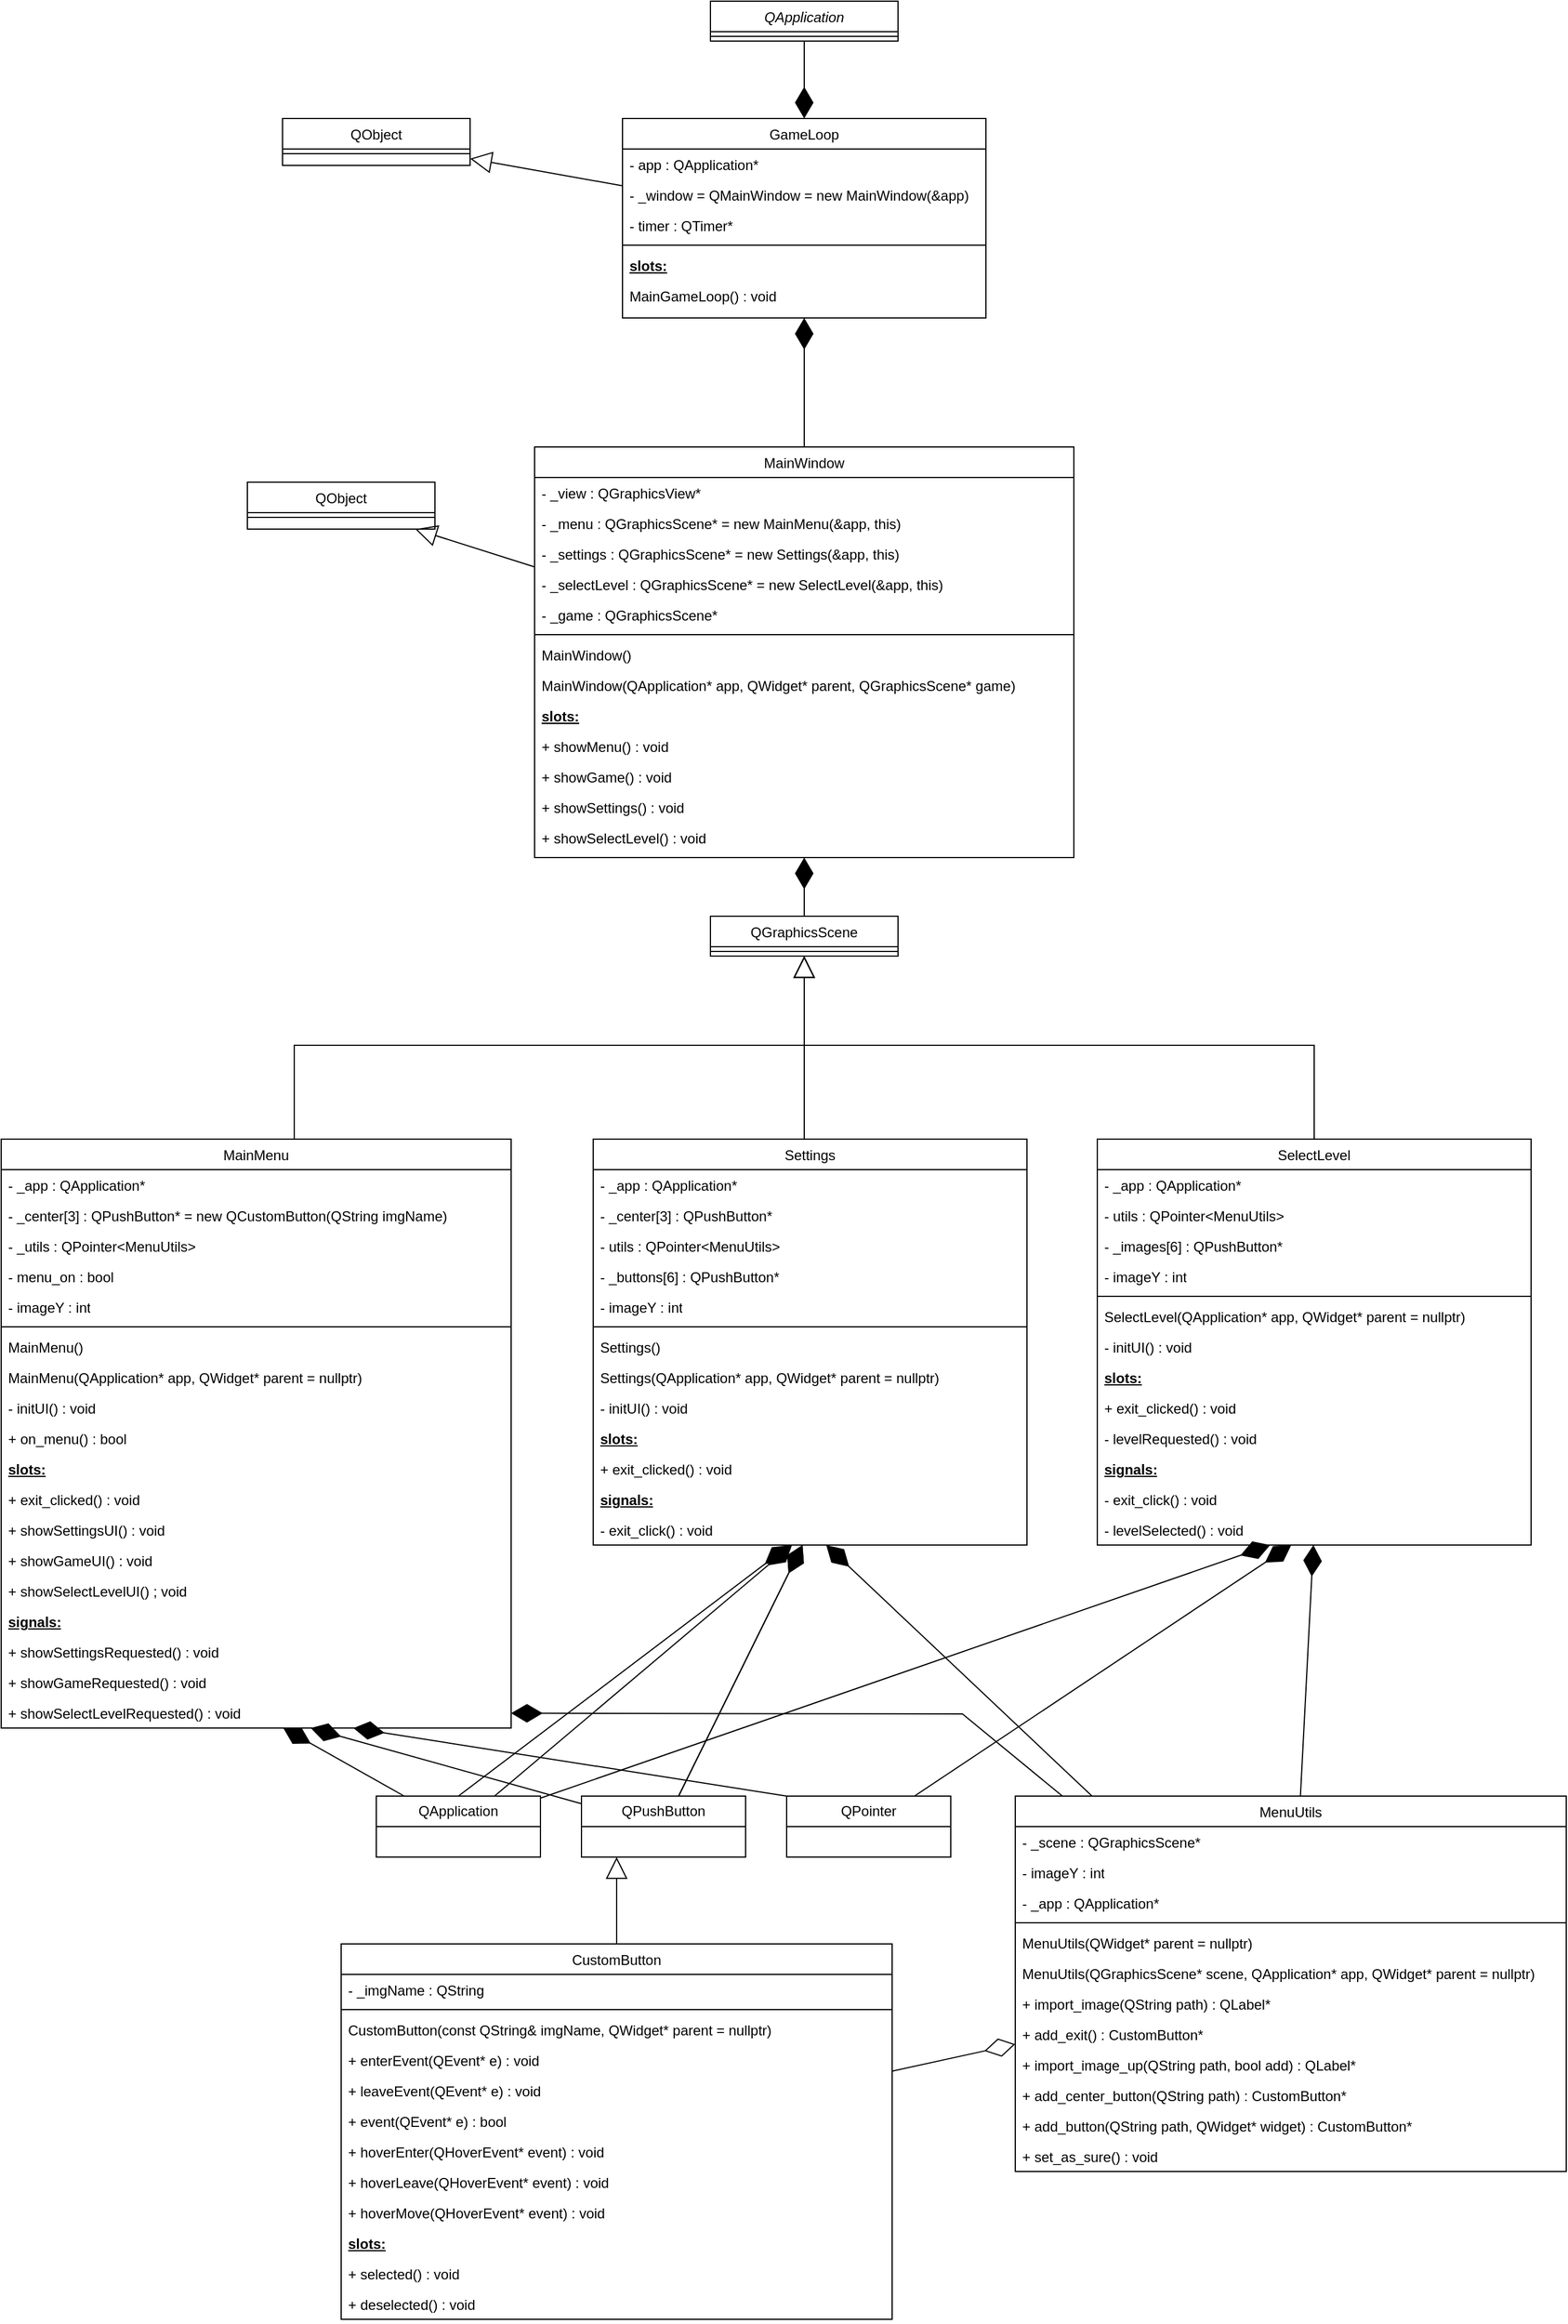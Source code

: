 <mxfile version="21.1.7" type="device">
  <diagram id="C5RBs43oDa-KdzZeNtuy" name="Page-1">
    <mxGraphModel dx="3452" dy="1308" grid="1" gridSize="10" guides="1" tooltips="1" connect="1" arrows="1" fold="1" page="1" pageScale="1" pageWidth="827" pageHeight="1169" math="0" shadow="0">
      <root>
        <mxCell id="WIyWlLk6GJQsqaUBKTNV-0" />
        <mxCell id="WIyWlLk6GJQsqaUBKTNV-1" parent="WIyWlLk6GJQsqaUBKTNV-0" />
        <mxCell id="zkfFHV4jXpPFQw0GAbJ--0" value="QApplication" style="swimlane;fontStyle=2;align=center;verticalAlign=top;childLayout=stackLayout;horizontal=1;startSize=26;horizontalStack=0;resizeParent=1;resizeLast=0;collapsible=1;marginBottom=0;rounded=0;shadow=0;strokeWidth=1;" parent="WIyWlLk6GJQsqaUBKTNV-1" vertex="1">
          <mxGeometry x="405" y="40" width="160" height="34" as="geometry">
            <mxRectangle x="230" y="140" width="160" height="26" as="alternateBounds" />
          </mxGeometry>
        </mxCell>
        <mxCell id="zkfFHV4jXpPFQw0GAbJ--4" value="" style="line;html=1;strokeWidth=1;align=left;verticalAlign=middle;spacingTop=-1;spacingLeft=3;spacingRight=3;rotatable=0;labelPosition=right;points=[];portConstraint=eastwest;" parent="zkfFHV4jXpPFQw0GAbJ--0" vertex="1">
          <mxGeometry y="26" width="160" height="8" as="geometry" />
        </mxCell>
        <mxCell id="zkfFHV4jXpPFQw0GAbJ--6" value="MainWindow" style="swimlane;fontStyle=0;align=center;verticalAlign=top;childLayout=stackLayout;horizontal=1;startSize=26;horizontalStack=0;resizeParent=1;resizeLast=0;collapsible=1;marginBottom=0;rounded=0;shadow=0;strokeWidth=1;" parent="WIyWlLk6GJQsqaUBKTNV-1" vertex="1">
          <mxGeometry x="255" y="420" width="460" height="350" as="geometry">
            <mxRectangle x="130" y="380" width="160" height="26" as="alternateBounds" />
          </mxGeometry>
        </mxCell>
        <mxCell id="zkfFHV4jXpPFQw0GAbJ--7" value="- _view : QGraphicsView*" style="text;align=left;verticalAlign=top;spacingLeft=4;spacingRight=4;overflow=hidden;rotatable=0;points=[[0,0.5],[1,0.5]];portConstraint=eastwest;" parent="zkfFHV4jXpPFQw0GAbJ--6" vertex="1">
          <mxGeometry y="26" width="460" height="26" as="geometry" />
        </mxCell>
        <mxCell id="zkfFHV4jXpPFQw0GAbJ--8" value="- _menu : QGraphicsScene* = new MainMenu(&amp;app, this)" style="text;align=left;verticalAlign=top;spacingLeft=4;spacingRight=4;overflow=hidden;rotatable=0;points=[[0,0.5],[1,0.5]];portConstraint=eastwest;rounded=0;shadow=0;html=0;" parent="zkfFHV4jXpPFQw0GAbJ--6" vertex="1">
          <mxGeometry y="52" width="460" height="26" as="geometry" />
        </mxCell>
        <mxCell id="Jlm5J0GIkbgBk4xAE6gq-16" value="- _settings : QGraphicsScene* = new Settings(&amp;app, this)" style="text;align=left;verticalAlign=top;spacingLeft=4;spacingRight=4;overflow=hidden;rotatable=0;points=[[0,0.5],[1,0.5]];portConstraint=eastwest;rounded=0;shadow=0;html=0;" vertex="1" parent="zkfFHV4jXpPFQw0GAbJ--6">
          <mxGeometry y="78" width="460" height="26" as="geometry" />
        </mxCell>
        <mxCell id="Jlm5J0GIkbgBk4xAE6gq-18" value="- _selectLevel : QGraphicsScene* = new SelectLevel(&amp;app, this)" style="text;align=left;verticalAlign=top;spacingLeft=4;spacingRight=4;overflow=hidden;rotatable=0;points=[[0,0.5],[1,0.5]];portConstraint=eastwest;rounded=0;shadow=0;html=0;" vertex="1" parent="zkfFHV4jXpPFQw0GAbJ--6">
          <mxGeometry y="104" width="460" height="26" as="geometry" />
        </mxCell>
        <mxCell id="Jlm5J0GIkbgBk4xAE6gq-19" value="- _game : QGraphicsScene*" style="text;align=left;verticalAlign=top;spacingLeft=4;spacingRight=4;overflow=hidden;rotatable=0;points=[[0,0.5],[1,0.5]];portConstraint=eastwest;rounded=0;shadow=0;html=0;" vertex="1" parent="zkfFHV4jXpPFQw0GAbJ--6">
          <mxGeometry y="130" width="460" height="26" as="geometry" />
        </mxCell>
        <mxCell id="zkfFHV4jXpPFQw0GAbJ--9" value="" style="line;html=1;strokeWidth=1;align=left;verticalAlign=middle;spacingTop=-1;spacingLeft=3;spacingRight=3;rotatable=0;labelPosition=right;points=[];portConstraint=eastwest;" parent="zkfFHV4jXpPFQw0GAbJ--6" vertex="1">
          <mxGeometry y="156" width="460" height="8" as="geometry" />
        </mxCell>
        <mxCell id="zkfFHV4jXpPFQw0GAbJ--11" value="	MainWindow()" style="text;align=left;verticalAlign=top;spacingLeft=4;spacingRight=4;overflow=hidden;rotatable=0;points=[[0,0.5],[1,0.5]];portConstraint=eastwest;" parent="zkfFHV4jXpPFQw0GAbJ--6" vertex="1">
          <mxGeometry y="164" width="460" height="26" as="geometry" />
        </mxCell>
        <mxCell id="zkfFHV4jXpPFQw0GAbJ--10" value="MainWindow(QApplication* app, QWidget* parent, QGraphicsScene* game)" style="text;align=left;verticalAlign=top;spacingLeft=4;spacingRight=4;overflow=hidden;rotatable=0;points=[[0,0.5],[1,0.5]];portConstraint=eastwest;fontStyle=0" parent="zkfFHV4jXpPFQw0GAbJ--6" vertex="1">
          <mxGeometry y="190" width="460" height="26" as="geometry" />
        </mxCell>
        <mxCell id="Jlm5J0GIkbgBk4xAE6gq-21" value="slots:" style="text;align=left;verticalAlign=top;spacingLeft=4;spacingRight=4;overflow=hidden;rotatable=0;points=[[0,0.5],[1,0.5]];portConstraint=eastwest;fontStyle=5" vertex="1" parent="zkfFHV4jXpPFQw0GAbJ--6">
          <mxGeometry y="216" width="460" height="26" as="geometry" />
        </mxCell>
        <mxCell id="Jlm5J0GIkbgBk4xAE6gq-20" value="+ showMenu() : void" style="text;align=left;verticalAlign=top;spacingLeft=4;spacingRight=4;overflow=hidden;rotatable=0;points=[[0,0.5],[1,0.5]];portConstraint=eastwest;fontStyle=0" vertex="1" parent="zkfFHV4jXpPFQw0GAbJ--6">
          <mxGeometry y="242" width="460" height="26" as="geometry" />
        </mxCell>
        <mxCell id="Jlm5J0GIkbgBk4xAE6gq-24" value="+ showGame() : void" style="text;align=left;verticalAlign=top;spacingLeft=4;spacingRight=4;overflow=hidden;rotatable=0;points=[[0,0.5],[1,0.5]];portConstraint=eastwest;fontStyle=0" vertex="1" parent="zkfFHV4jXpPFQw0GAbJ--6">
          <mxGeometry y="268" width="460" height="26" as="geometry" />
        </mxCell>
        <mxCell id="Jlm5J0GIkbgBk4xAE6gq-23" value="+ showSettings() : void" style="text;align=left;verticalAlign=top;spacingLeft=4;spacingRight=4;overflow=hidden;rotatable=0;points=[[0,0.5],[1,0.5]];portConstraint=eastwest;fontStyle=0" vertex="1" parent="zkfFHV4jXpPFQw0GAbJ--6">
          <mxGeometry y="294" width="460" height="26" as="geometry" />
        </mxCell>
        <mxCell id="Jlm5J0GIkbgBk4xAE6gq-22" value="+ showSelectLevel() : void" style="text;align=left;verticalAlign=top;spacingLeft=4;spacingRight=4;overflow=hidden;rotatable=0;points=[[0,0.5],[1,0.5]];portConstraint=eastwest;fontStyle=0" vertex="1" parent="zkfFHV4jXpPFQw0GAbJ--6">
          <mxGeometry y="320" width="460" height="30" as="geometry" />
        </mxCell>
        <mxCell id="zkfFHV4jXpPFQw0GAbJ--13" value="QObject" style="swimlane;fontStyle=0;align=center;verticalAlign=top;childLayout=stackLayout;horizontal=1;startSize=26;horizontalStack=0;resizeParent=1;resizeLast=0;collapsible=1;marginBottom=0;rounded=0;shadow=0;strokeWidth=1;" parent="WIyWlLk6GJQsqaUBKTNV-1" vertex="1">
          <mxGeometry x="40" y="140" width="160" height="40" as="geometry">
            <mxRectangle x="340" y="380" width="170" height="26" as="alternateBounds" />
          </mxGeometry>
        </mxCell>
        <mxCell id="zkfFHV4jXpPFQw0GAbJ--15" value="" style="line;html=1;strokeWidth=1;align=left;verticalAlign=middle;spacingTop=-1;spacingLeft=3;spacingRight=3;rotatable=0;labelPosition=right;points=[];portConstraint=eastwest;" parent="zkfFHV4jXpPFQw0GAbJ--13" vertex="1">
          <mxGeometry y="26" width="160" height="8" as="geometry" />
        </mxCell>
        <mxCell id="zkfFHV4jXpPFQw0GAbJ--17" value="GameLoop" style="swimlane;fontStyle=0;align=center;verticalAlign=top;childLayout=stackLayout;horizontal=1;startSize=26;horizontalStack=0;resizeParent=1;resizeLast=0;collapsible=1;marginBottom=0;rounded=0;shadow=0;strokeWidth=1;" parent="WIyWlLk6GJQsqaUBKTNV-1" vertex="1">
          <mxGeometry x="330" y="140" width="310" height="170" as="geometry">
            <mxRectangle x="550" y="140" width="160" height="26" as="alternateBounds" />
          </mxGeometry>
        </mxCell>
        <mxCell id="Jlm5J0GIkbgBk4xAE6gq-8" value="- app : QApplication*" style="text;align=left;verticalAlign=top;spacingLeft=4;spacingRight=4;overflow=hidden;rotatable=0;points=[[0,0.5],[1,0.5]];portConstraint=eastwest;rounded=0;shadow=0;html=0;" vertex="1" parent="zkfFHV4jXpPFQw0GAbJ--17">
          <mxGeometry y="26" width="310" height="26" as="geometry" />
        </mxCell>
        <mxCell id="zkfFHV4jXpPFQw0GAbJ--21" value="- _window = QMainWindow = new MainWindow(&amp;app)" style="text;align=left;verticalAlign=top;spacingLeft=4;spacingRight=4;overflow=hidden;rotatable=0;points=[[0,0.5],[1,0.5]];portConstraint=eastwest;rounded=0;shadow=0;html=0;" parent="zkfFHV4jXpPFQw0GAbJ--17" vertex="1">
          <mxGeometry y="52" width="310" height="26" as="geometry" />
        </mxCell>
        <mxCell id="Jlm5J0GIkbgBk4xAE6gq-26" value="- timer : QTimer*" style="text;align=left;verticalAlign=top;spacingLeft=4;spacingRight=4;overflow=hidden;rotatable=0;points=[[0,0.5],[1,0.5]];portConstraint=eastwest;rounded=0;shadow=0;html=0;" vertex="1" parent="zkfFHV4jXpPFQw0GAbJ--17">
          <mxGeometry y="78" width="310" height="26" as="geometry" />
        </mxCell>
        <mxCell id="zkfFHV4jXpPFQw0GAbJ--23" value="" style="line;html=1;strokeWidth=1;align=left;verticalAlign=middle;spacingTop=-1;spacingLeft=3;spacingRight=3;rotatable=0;labelPosition=right;points=[];portConstraint=eastwest;" parent="zkfFHV4jXpPFQw0GAbJ--17" vertex="1">
          <mxGeometry y="104" width="310" height="8" as="geometry" />
        </mxCell>
        <mxCell id="Jlm5J0GIkbgBk4xAE6gq-28" value="slots:" style="text;align=left;verticalAlign=top;spacingLeft=4;spacingRight=4;overflow=hidden;rotatable=0;points=[[0,0.5],[1,0.5]];portConstraint=eastwest;rounded=0;shadow=0;html=0;fontStyle=5" vertex="1" parent="zkfFHV4jXpPFQw0GAbJ--17">
          <mxGeometry y="112" width="310" height="26" as="geometry" />
        </mxCell>
        <mxCell id="Jlm5J0GIkbgBk4xAE6gq-29" value="MainGameLoop() : void" style="text;align=left;verticalAlign=top;spacingLeft=4;spacingRight=4;overflow=hidden;rotatable=0;points=[[0,0.5],[1,0.5]];portConstraint=eastwest;rounded=0;shadow=0;html=0;fontStyle=0" vertex="1" parent="zkfFHV4jXpPFQw0GAbJ--17">
          <mxGeometry y="138" width="310" height="26" as="geometry" />
        </mxCell>
        <mxCell id="Jlm5J0GIkbgBk4xAE6gq-9" value="" style="endArrow=diamondThin;endFill=1;endSize=24;html=1;rounded=0;exitX=0.5;exitY=1;exitDx=0;exitDy=0;" edge="1" parent="WIyWlLk6GJQsqaUBKTNV-1" source="zkfFHV4jXpPFQw0GAbJ--0" target="zkfFHV4jXpPFQw0GAbJ--17">
          <mxGeometry width="160" relative="1" as="geometry">
            <mxPoint x="465" y="100" as="sourcePoint" />
            <mxPoint x="625" y="100" as="targetPoint" />
          </mxGeometry>
        </mxCell>
        <mxCell id="Jlm5J0GIkbgBk4xAE6gq-10" value="" style="endArrow=block;endSize=16;endFill=0;html=1;rounded=0;" edge="1" parent="WIyWlLk6GJQsqaUBKTNV-1" source="zkfFHV4jXpPFQw0GAbJ--17" target="zkfFHV4jXpPFQw0GAbJ--13">
          <mxGeometry x="0.125" y="50" width="160" relative="1" as="geometry">
            <mxPoint x="370" y="320" as="sourcePoint" />
            <mxPoint x="530" y="320" as="targetPoint" />
            <mxPoint as="offset" />
          </mxGeometry>
        </mxCell>
        <mxCell id="Jlm5J0GIkbgBk4xAE6gq-11" value="QObject" style="swimlane;fontStyle=0;align=center;verticalAlign=top;childLayout=stackLayout;horizontal=1;startSize=26;horizontalStack=0;resizeParent=1;resizeLast=0;collapsible=1;marginBottom=0;rounded=0;shadow=0;strokeWidth=1;" vertex="1" parent="WIyWlLk6GJQsqaUBKTNV-1">
          <mxGeometry x="10" y="450" width="160" height="40" as="geometry">
            <mxRectangle x="340" y="380" width="170" height="26" as="alternateBounds" />
          </mxGeometry>
        </mxCell>
        <mxCell id="Jlm5J0GIkbgBk4xAE6gq-12" value="" style="line;html=1;strokeWidth=1;align=left;verticalAlign=middle;spacingTop=-1;spacingLeft=3;spacingRight=3;rotatable=0;labelPosition=right;points=[];portConstraint=eastwest;" vertex="1" parent="Jlm5J0GIkbgBk4xAE6gq-11">
          <mxGeometry y="26" width="160" height="8" as="geometry" />
        </mxCell>
        <mxCell id="Jlm5J0GIkbgBk4xAE6gq-13" value="" style="endArrow=block;endSize=16;endFill=0;html=1;rounded=0;" edge="1" parent="WIyWlLk6GJQsqaUBKTNV-1" source="zkfFHV4jXpPFQw0GAbJ--6" target="Jlm5J0GIkbgBk4xAE6gq-11">
          <mxGeometry x="0.125" y="50" width="160" relative="1" as="geometry">
            <mxPoint x="290" y="290" as="sourcePoint" />
            <mxPoint x="200" y="300" as="targetPoint" />
            <mxPoint as="offset" />
          </mxGeometry>
        </mxCell>
        <mxCell id="Jlm5J0GIkbgBk4xAE6gq-25" value="" style="endArrow=diamondThin;endFill=1;endSize=24;html=1;rounded=0;exitX=0.5;exitY=0;exitDx=0;exitDy=0;entryX=0.5;entryY=1;entryDx=0;entryDy=0;" edge="1" parent="WIyWlLk6GJQsqaUBKTNV-1" source="zkfFHV4jXpPFQw0GAbJ--6" target="zkfFHV4jXpPFQw0GAbJ--17">
          <mxGeometry width="160" relative="1" as="geometry">
            <mxPoint x="495" y="84" as="sourcePoint" />
            <mxPoint x="495" y="150" as="targetPoint" />
          </mxGeometry>
        </mxCell>
        <mxCell id="Jlm5J0GIkbgBk4xAE6gq-30" value="" style="endArrow=block;endSize=16;endFill=0;html=1;rounded=0;edgeStyle=orthogonalEdgeStyle;" edge="1" parent="WIyWlLk6GJQsqaUBKTNV-1" source="Jlm5J0GIkbgBk4xAE6gq-36" target="Jlm5J0GIkbgBk4xAE6gq-31">
          <mxGeometry x="0.125" y="50" width="160" relative="1" as="geometry">
            <mxPoint x="435" y="970" as="sourcePoint" />
            <mxPoint x="640" y="920" as="targetPoint" />
            <mxPoint as="offset" />
            <Array as="points">
              <mxPoint x="50" y="930" />
              <mxPoint x="485" y="930" />
            </Array>
          </mxGeometry>
        </mxCell>
        <mxCell id="Jlm5J0GIkbgBk4xAE6gq-31" value="&lt;span style=&quot;font-weight: normal;&quot;&gt;QGraphicsScene&lt;/span&gt;" style="swimlane;fontStyle=1;align=center;verticalAlign=top;childLayout=stackLayout;horizontal=1;startSize=26;horizontalStack=0;resizeParent=1;resizeParentMax=0;resizeLast=0;collapsible=1;marginBottom=0;whiteSpace=wrap;html=1;" vertex="1" parent="WIyWlLk6GJQsqaUBKTNV-1">
          <mxGeometry x="405" y="820" width="160" height="34" as="geometry" />
        </mxCell>
        <mxCell id="Jlm5J0GIkbgBk4xAE6gq-33" value="" style="line;strokeWidth=1;fillColor=none;align=left;verticalAlign=middle;spacingTop=-1;spacingLeft=3;spacingRight=3;rotatable=0;labelPosition=right;points=[];portConstraint=eastwest;strokeColor=inherit;" vertex="1" parent="Jlm5J0GIkbgBk4xAE6gq-31">
          <mxGeometry y="26" width="160" height="8" as="geometry" />
        </mxCell>
        <mxCell id="Jlm5J0GIkbgBk4xAE6gq-35" value="" style="endArrow=diamondThin;endFill=1;endSize=24;html=1;rounded=0;" edge="1" parent="WIyWlLk6GJQsqaUBKTNV-1" source="Jlm5J0GIkbgBk4xAE6gq-31" target="zkfFHV4jXpPFQw0GAbJ--6">
          <mxGeometry width="160" relative="1" as="geometry">
            <mxPoint x="495" y="860" as="sourcePoint" />
            <mxPoint x="495" y="750" as="targetPoint" />
          </mxGeometry>
        </mxCell>
        <mxCell id="Jlm5J0GIkbgBk4xAE6gq-36" value="&lt;span style=&quot;font-weight: 400;&quot;&gt;MainMenu&lt;/span&gt;" style="swimlane;fontStyle=1;align=center;verticalAlign=top;childLayout=stackLayout;horizontal=1;startSize=26;horizontalStack=0;resizeParent=1;resizeParentMax=0;resizeLast=0;collapsible=1;marginBottom=0;whiteSpace=wrap;html=1;" vertex="1" parent="WIyWlLk6GJQsqaUBKTNV-1">
          <mxGeometry x="-200" y="1010" width="435" height="502" as="geometry" />
        </mxCell>
        <mxCell id="Jlm5J0GIkbgBk4xAE6gq-37" value="- _app : QApplication*" style="text;strokeColor=none;fillColor=none;align=left;verticalAlign=top;spacingLeft=4;spacingRight=4;overflow=hidden;rotatable=0;points=[[0,0.5],[1,0.5]];portConstraint=eastwest;whiteSpace=wrap;html=1;" vertex="1" parent="Jlm5J0GIkbgBk4xAE6gq-36">
          <mxGeometry y="26" width="435" height="26" as="geometry" />
        </mxCell>
        <mxCell id="Jlm5J0GIkbgBk4xAE6gq-42" value="- _center[3] : QPushButton* = new QCustomButton(QString imgName)" style="text;strokeColor=none;fillColor=none;align=left;verticalAlign=top;spacingLeft=4;spacingRight=4;overflow=hidden;rotatable=0;points=[[0,0.5],[1,0.5]];portConstraint=eastwest;whiteSpace=wrap;html=1;" vertex="1" parent="Jlm5J0GIkbgBk4xAE6gq-36">
          <mxGeometry y="52" width="435" height="26" as="geometry" />
        </mxCell>
        <mxCell id="Jlm5J0GIkbgBk4xAE6gq-41" value="- _utils : QPointer&amp;lt;MenuUtils&amp;gt;" style="text;strokeColor=none;fillColor=none;align=left;verticalAlign=top;spacingLeft=4;spacingRight=4;overflow=hidden;rotatable=0;points=[[0,0.5],[1,0.5]];portConstraint=eastwest;whiteSpace=wrap;html=1;" vertex="1" parent="Jlm5J0GIkbgBk4xAE6gq-36">
          <mxGeometry y="78" width="435" height="26" as="geometry" />
        </mxCell>
        <mxCell id="Jlm5J0GIkbgBk4xAE6gq-40" value="- menu_on : bool" style="text;strokeColor=none;fillColor=none;align=left;verticalAlign=top;spacingLeft=4;spacingRight=4;overflow=hidden;rotatable=0;points=[[0,0.5],[1,0.5]];portConstraint=eastwest;whiteSpace=wrap;html=1;" vertex="1" parent="Jlm5J0GIkbgBk4xAE6gq-36">
          <mxGeometry y="104" width="435" height="26" as="geometry" />
        </mxCell>
        <mxCell id="Jlm5J0GIkbgBk4xAE6gq-45" value="- imageY : int" style="text;strokeColor=none;fillColor=none;align=left;verticalAlign=top;spacingLeft=4;spacingRight=4;overflow=hidden;rotatable=0;points=[[0,0.5],[1,0.5]];portConstraint=eastwest;whiteSpace=wrap;html=1;" vertex="1" parent="Jlm5J0GIkbgBk4xAE6gq-36">
          <mxGeometry y="130" width="435" height="26" as="geometry" />
        </mxCell>
        <mxCell id="Jlm5J0GIkbgBk4xAE6gq-38" value="" style="line;strokeWidth=1;fillColor=none;align=left;verticalAlign=middle;spacingTop=-1;spacingLeft=3;spacingRight=3;rotatable=0;labelPosition=right;points=[];portConstraint=eastwest;strokeColor=inherit;" vertex="1" parent="Jlm5J0GIkbgBk4xAE6gq-36">
          <mxGeometry y="156" width="435" height="8" as="geometry" />
        </mxCell>
        <mxCell id="Jlm5J0GIkbgBk4xAE6gq-75" value="MainMenu()" style="text;strokeColor=none;fillColor=none;align=left;verticalAlign=top;spacingLeft=4;spacingRight=4;overflow=hidden;rotatable=0;points=[[0,0.5],[1,0.5]];portConstraint=eastwest;whiteSpace=wrap;html=1;" vertex="1" parent="Jlm5J0GIkbgBk4xAE6gq-36">
          <mxGeometry y="164" width="435" height="26" as="geometry" />
        </mxCell>
        <mxCell id="Jlm5J0GIkbgBk4xAE6gq-39" value="MainMenu(QApplication* app, QWidget* parent = nullptr)" style="text;strokeColor=none;fillColor=none;align=left;verticalAlign=top;spacingLeft=4;spacingRight=4;overflow=hidden;rotatable=0;points=[[0,0.5],[1,0.5]];portConstraint=eastwest;whiteSpace=wrap;html=1;" vertex="1" parent="Jlm5J0GIkbgBk4xAE6gq-36">
          <mxGeometry y="190" width="435" height="26" as="geometry" />
        </mxCell>
        <mxCell id="Jlm5J0GIkbgBk4xAE6gq-44" value="- initUI() : void" style="text;strokeColor=none;fillColor=none;align=left;verticalAlign=top;spacingLeft=4;spacingRight=4;overflow=hidden;rotatable=0;points=[[0,0.5],[1,0.5]];portConstraint=eastwest;whiteSpace=wrap;html=1;" vertex="1" parent="Jlm5J0GIkbgBk4xAE6gq-36">
          <mxGeometry y="216" width="435" height="26" as="geometry" />
        </mxCell>
        <mxCell id="Jlm5J0GIkbgBk4xAE6gq-43" value="+ on_menu() : bool" style="text;strokeColor=none;fillColor=none;align=left;verticalAlign=top;spacingLeft=4;spacingRight=4;overflow=hidden;rotatable=0;points=[[0,0.5],[1,0.5]];portConstraint=eastwest;whiteSpace=wrap;html=1;" vertex="1" parent="Jlm5J0GIkbgBk4xAE6gq-36">
          <mxGeometry y="242" width="435" height="26" as="geometry" />
        </mxCell>
        <mxCell id="Jlm5J0GIkbgBk4xAE6gq-48" value="&lt;b&gt;&lt;u&gt;slots:&lt;/u&gt;&lt;/b&gt;" style="text;strokeColor=none;fillColor=none;align=left;verticalAlign=top;spacingLeft=4;spacingRight=4;overflow=hidden;rotatable=0;points=[[0,0.5],[1,0.5]];portConstraint=eastwest;whiteSpace=wrap;html=1;" vertex="1" parent="Jlm5J0GIkbgBk4xAE6gq-36">
          <mxGeometry y="268" width="435" height="26" as="geometry" />
        </mxCell>
        <mxCell id="Jlm5J0GIkbgBk4xAE6gq-47" value="+ exit_clicked() : void" style="text;strokeColor=none;fillColor=none;align=left;verticalAlign=top;spacingLeft=4;spacingRight=4;overflow=hidden;rotatable=0;points=[[0,0.5],[1,0.5]];portConstraint=eastwest;whiteSpace=wrap;html=1;" vertex="1" parent="Jlm5J0GIkbgBk4xAE6gq-36">
          <mxGeometry y="294" width="435" height="26" as="geometry" />
        </mxCell>
        <mxCell id="Jlm5J0GIkbgBk4xAE6gq-49" value="+ showSettingsUI() : void" style="text;strokeColor=none;fillColor=none;align=left;verticalAlign=top;spacingLeft=4;spacingRight=4;overflow=hidden;rotatable=0;points=[[0,0.5],[1,0.5]];portConstraint=eastwest;whiteSpace=wrap;html=1;" vertex="1" parent="Jlm5J0GIkbgBk4xAE6gq-36">
          <mxGeometry y="320" width="435" height="26" as="geometry" />
        </mxCell>
        <mxCell id="Jlm5J0GIkbgBk4xAE6gq-46" value="+ showGameUI() : void" style="text;strokeColor=none;fillColor=none;align=left;verticalAlign=top;spacingLeft=4;spacingRight=4;overflow=hidden;rotatable=0;points=[[0,0.5],[1,0.5]];portConstraint=eastwest;whiteSpace=wrap;html=1;" vertex="1" parent="Jlm5J0GIkbgBk4xAE6gq-36">
          <mxGeometry y="346" width="435" height="26" as="geometry" />
        </mxCell>
        <mxCell id="Jlm5J0GIkbgBk4xAE6gq-51" value="+ showSelectLevelUI() ; void" style="text;strokeColor=none;fillColor=none;align=left;verticalAlign=top;spacingLeft=4;spacingRight=4;overflow=hidden;rotatable=0;points=[[0,0.5],[1,0.5]];portConstraint=eastwest;whiteSpace=wrap;html=1;" vertex="1" parent="Jlm5J0GIkbgBk4xAE6gq-36">
          <mxGeometry y="372" width="435" height="26" as="geometry" />
        </mxCell>
        <mxCell id="Jlm5J0GIkbgBk4xAE6gq-50" value="&lt;b&gt;&lt;u&gt;signals:&lt;/u&gt;&lt;/b&gt;" style="text;strokeColor=none;fillColor=none;align=left;verticalAlign=top;spacingLeft=4;spacingRight=4;overflow=hidden;rotatable=0;points=[[0,0.5],[1,0.5]];portConstraint=eastwest;whiteSpace=wrap;html=1;" vertex="1" parent="Jlm5J0GIkbgBk4xAE6gq-36">
          <mxGeometry y="398" width="435" height="26" as="geometry" />
        </mxCell>
        <mxCell id="Jlm5J0GIkbgBk4xAE6gq-52" value="+ showSettingsRequested() : void" style="text;strokeColor=none;fillColor=none;align=left;verticalAlign=top;spacingLeft=4;spacingRight=4;overflow=hidden;rotatable=0;points=[[0,0.5],[1,0.5]];portConstraint=eastwest;whiteSpace=wrap;html=1;" vertex="1" parent="Jlm5J0GIkbgBk4xAE6gq-36">
          <mxGeometry y="424" width="435" height="26" as="geometry" />
        </mxCell>
        <mxCell id="Jlm5J0GIkbgBk4xAE6gq-54" value="+ showGameRequested() : void" style="text;strokeColor=none;fillColor=none;align=left;verticalAlign=top;spacingLeft=4;spacingRight=4;overflow=hidden;rotatable=0;points=[[0,0.5],[1,0.5]];portConstraint=eastwest;whiteSpace=wrap;html=1;" vertex="1" parent="Jlm5J0GIkbgBk4xAE6gq-36">
          <mxGeometry y="450" width="435" height="26" as="geometry" />
        </mxCell>
        <mxCell id="Jlm5J0GIkbgBk4xAE6gq-53" value="+ showSelectLevelRequested() : void" style="text;strokeColor=none;fillColor=none;align=left;verticalAlign=top;spacingLeft=4;spacingRight=4;overflow=hidden;rotatable=0;points=[[0,0.5],[1,0.5]];portConstraint=eastwest;whiteSpace=wrap;html=1;" vertex="1" parent="Jlm5J0GIkbgBk4xAE6gq-36">
          <mxGeometry y="476" width="435" height="26" as="geometry" />
        </mxCell>
        <mxCell id="Jlm5J0GIkbgBk4xAE6gq-55" value="&lt;span style=&quot;font-weight: 400;&quot;&gt;Settings&lt;/span&gt;" style="swimlane;fontStyle=1;align=center;verticalAlign=top;childLayout=stackLayout;horizontal=1;startSize=26;horizontalStack=0;resizeParent=1;resizeParentMax=0;resizeLast=0;collapsible=1;marginBottom=0;whiteSpace=wrap;html=1;" vertex="1" parent="WIyWlLk6GJQsqaUBKTNV-1">
          <mxGeometry x="305" y="1010" width="370" height="346" as="geometry" />
        </mxCell>
        <mxCell id="Jlm5J0GIkbgBk4xAE6gq-56" value="- _app : QApplication*" style="text;strokeColor=none;fillColor=none;align=left;verticalAlign=top;spacingLeft=4;spacingRight=4;overflow=hidden;rotatable=0;points=[[0,0.5],[1,0.5]];portConstraint=eastwest;whiteSpace=wrap;html=1;" vertex="1" parent="Jlm5J0GIkbgBk4xAE6gq-55">
          <mxGeometry y="26" width="370" height="26" as="geometry" />
        </mxCell>
        <mxCell id="Jlm5J0GIkbgBk4xAE6gq-57" value="- _center[3] : QPushButton*" style="text;strokeColor=none;fillColor=none;align=left;verticalAlign=top;spacingLeft=4;spacingRight=4;overflow=hidden;rotatable=0;points=[[0,0.5],[1,0.5]];portConstraint=eastwest;whiteSpace=wrap;html=1;" vertex="1" parent="Jlm5J0GIkbgBk4xAE6gq-55">
          <mxGeometry y="52" width="370" height="26" as="geometry" />
        </mxCell>
        <mxCell id="Jlm5J0GIkbgBk4xAE6gq-58" value="- utils : QPointer&amp;lt;MenuUtils&amp;gt;" style="text;strokeColor=none;fillColor=none;align=left;verticalAlign=top;spacingLeft=4;spacingRight=4;overflow=hidden;rotatable=0;points=[[0,0.5],[1,0.5]];portConstraint=eastwest;whiteSpace=wrap;html=1;" vertex="1" parent="Jlm5J0GIkbgBk4xAE6gq-55">
          <mxGeometry y="78" width="370" height="26" as="geometry" />
        </mxCell>
        <mxCell id="Jlm5J0GIkbgBk4xAE6gq-59" value="- _buttons[6] : QPushButton*" style="text;strokeColor=none;fillColor=none;align=left;verticalAlign=top;spacingLeft=4;spacingRight=4;overflow=hidden;rotatable=0;points=[[0,0.5],[1,0.5]];portConstraint=eastwest;whiteSpace=wrap;html=1;" vertex="1" parent="Jlm5J0GIkbgBk4xAE6gq-55">
          <mxGeometry y="104" width="370" height="26" as="geometry" />
        </mxCell>
        <mxCell id="Jlm5J0GIkbgBk4xAE6gq-60" value="- imageY : int" style="text;strokeColor=none;fillColor=none;align=left;verticalAlign=top;spacingLeft=4;spacingRight=4;overflow=hidden;rotatable=0;points=[[0,0.5],[1,0.5]];portConstraint=eastwest;whiteSpace=wrap;html=1;" vertex="1" parent="Jlm5J0GIkbgBk4xAE6gq-55">
          <mxGeometry y="130" width="370" height="26" as="geometry" />
        </mxCell>
        <mxCell id="Jlm5J0GIkbgBk4xAE6gq-61" value="" style="line;strokeWidth=1;fillColor=none;align=left;verticalAlign=middle;spacingTop=-1;spacingLeft=3;spacingRight=3;rotatable=0;labelPosition=right;points=[];portConstraint=eastwest;strokeColor=inherit;" vertex="1" parent="Jlm5J0GIkbgBk4xAE6gq-55">
          <mxGeometry y="156" width="370" height="8" as="geometry" />
        </mxCell>
        <mxCell id="Jlm5J0GIkbgBk4xAE6gq-76" value="Settings()" style="text;strokeColor=none;fillColor=none;align=left;verticalAlign=top;spacingLeft=4;spacingRight=4;overflow=hidden;rotatable=0;points=[[0,0.5],[1,0.5]];portConstraint=eastwest;whiteSpace=wrap;html=1;" vertex="1" parent="Jlm5J0GIkbgBk4xAE6gq-55">
          <mxGeometry y="164" width="370" height="26" as="geometry" />
        </mxCell>
        <mxCell id="Jlm5J0GIkbgBk4xAE6gq-62" value="Settings(QApplication* app, QWidget* parent = nullptr)" style="text;strokeColor=none;fillColor=none;align=left;verticalAlign=top;spacingLeft=4;spacingRight=4;overflow=hidden;rotatable=0;points=[[0,0.5],[1,0.5]];portConstraint=eastwest;whiteSpace=wrap;html=1;" vertex="1" parent="Jlm5J0GIkbgBk4xAE6gq-55">
          <mxGeometry y="190" width="370" height="26" as="geometry" />
        </mxCell>
        <mxCell id="Jlm5J0GIkbgBk4xAE6gq-63" value="- initUI() : void" style="text;strokeColor=none;fillColor=none;align=left;verticalAlign=top;spacingLeft=4;spacingRight=4;overflow=hidden;rotatable=0;points=[[0,0.5],[1,0.5]];portConstraint=eastwest;whiteSpace=wrap;html=1;" vertex="1" parent="Jlm5J0GIkbgBk4xAE6gq-55">
          <mxGeometry y="216" width="370" height="26" as="geometry" />
        </mxCell>
        <mxCell id="Jlm5J0GIkbgBk4xAE6gq-65" value="&lt;b&gt;&lt;u&gt;slots:&lt;/u&gt;&lt;/b&gt;" style="text;strokeColor=none;fillColor=none;align=left;verticalAlign=top;spacingLeft=4;spacingRight=4;overflow=hidden;rotatable=0;points=[[0,0.5],[1,0.5]];portConstraint=eastwest;whiteSpace=wrap;html=1;" vertex="1" parent="Jlm5J0GIkbgBk4xAE6gq-55">
          <mxGeometry y="242" width="370" height="26" as="geometry" />
        </mxCell>
        <mxCell id="Jlm5J0GIkbgBk4xAE6gq-66" value="+ exit_clicked() : void" style="text;strokeColor=none;fillColor=none;align=left;verticalAlign=top;spacingLeft=4;spacingRight=4;overflow=hidden;rotatable=0;points=[[0,0.5],[1,0.5]];portConstraint=eastwest;whiteSpace=wrap;html=1;" vertex="1" parent="Jlm5J0GIkbgBk4xAE6gq-55">
          <mxGeometry y="268" width="370" height="26" as="geometry" />
        </mxCell>
        <mxCell id="Jlm5J0GIkbgBk4xAE6gq-70" value="&lt;b&gt;&lt;u&gt;signals:&lt;/u&gt;&lt;/b&gt;" style="text;strokeColor=none;fillColor=none;align=left;verticalAlign=top;spacingLeft=4;spacingRight=4;overflow=hidden;rotatable=0;points=[[0,0.5],[1,0.5]];portConstraint=eastwest;whiteSpace=wrap;html=1;" vertex="1" parent="Jlm5J0GIkbgBk4xAE6gq-55">
          <mxGeometry y="294" width="370" height="26" as="geometry" />
        </mxCell>
        <mxCell id="Jlm5J0GIkbgBk4xAE6gq-71" value="- exit_click() : void" style="text;strokeColor=none;fillColor=none;align=left;verticalAlign=top;spacingLeft=4;spacingRight=4;overflow=hidden;rotatable=0;points=[[0,0.5],[1,0.5]];portConstraint=eastwest;whiteSpace=wrap;html=1;" vertex="1" parent="Jlm5J0GIkbgBk4xAE6gq-55">
          <mxGeometry y="320" width="370" height="26" as="geometry" />
        </mxCell>
        <mxCell id="Jlm5J0GIkbgBk4xAE6gq-74" value="" style="endArrow=block;endSize=16;endFill=0;html=1;rounded=0;edgeStyle=orthogonalEdgeStyle;" edge="1" parent="WIyWlLk6GJQsqaUBKTNV-1" source="Jlm5J0GIkbgBk4xAE6gq-55" target="Jlm5J0GIkbgBk4xAE6gq-31">
          <mxGeometry x="0.125" y="50" width="160" relative="1" as="geometry">
            <mxPoint x="340" y="996" as="sourcePoint" />
            <mxPoint x="516" y="830" as="targetPoint" />
            <mxPoint as="offset" />
            <Array as="points">
              <mxPoint x="485" y="1000" />
              <mxPoint x="485" y="1000" />
            </Array>
          </mxGeometry>
        </mxCell>
        <mxCell id="Jlm5J0GIkbgBk4xAE6gq-77" value="&lt;span style=&quot;font-weight: 400;&quot;&gt;SelectLevel&lt;/span&gt;" style="swimlane;fontStyle=1;align=center;verticalAlign=top;childLayout=stackLayout;horizontal=1;startSize=26;horizontalStack=0;resizeParent=1;resizeParentMax=0;resizeLast=0;collapsible=1;marginBottom=0;whiteSpace=wrap;html=1;" vertex="1" parent="WIyWlLk6GJQsqaUBKTNV-1">
          <mxGeometry x="735" y="1010" width="370" height="346" as="geometry" />
        </mxCell>
        <mxCell id="Jlm5J0GIkbgBk4xAE6gq-78" value="- _app : QApplication*" style="text;strokeColor=none;fillColor=none;align=left;verticalAlign=top;spacingLeft=4;spacingRight=4;overflow=hidden;rotatable=0;points=[[0,0.5],[1,0.5]];portConstraint=eastwest;whiteSpace=wrap;html=1;" vertex="1" parent="Jlm5J0GIkbgBk4xAE6gq-77">
          <mxGeometry y="26" width="370" height="26" as="geometry" />
        </mxCell>
        <mxCell id="Jlm5J0GIkbgBk4xAE6gq-80" value="- utils : QPointer&amp;lt;MenuUtils&amp;gt;" style="text;strokeColor=none;fillColor=none;align=left;verticalAlign=top;spacingLeft=4;spacingRight=4;overflow=hidden;rotatable=0;points=[[0,0.5],[1,0.5]];portConstraint=eastwest;whiteSpace=wrap;html=1;" vertex="1" parent="Jlm5J0GIkbgBk4xAE6gq-77">
          <mxGeometry y="52" width="370" height="26" as="geometry" />
        </mxCell>
        <mxCell id="Jlm5J0GIkbgBk4xAE6gq-81" value="- _images[6] : QPushButton*" style="text;strokeColor=none;fillColor=none;align=left;verticalAlign=top;spacingLeft=4;spacingRight=4;overflow=hidden;rotatable=0;points=[[0,0.5],[1,0.5]];portConstraint=eastwest;whiteSpace=wrap;html=1;" vertex="1" parent="Jlm5J0GIkbgBk4xAE6gq-77">
          <mxGeometry y="78" width="370" height="26" as="geometry" />
        </mxCell>
        <mxCell id="Jlm5J0GIkbgBk4xAE6gq-82" value="- imageY : int" style="text;strokeColor=none;fillColor=none;align=left;verticalAlign=top;spacingLeft=4;spacingRight=4;overflow=hidden;rotatable=0;points=[[0,0.5],[1,0.5]];portConstraint=eastwest;whiteSpace=wrap;html=1;" vertex="1" parent="Jlm5J0GIkbgBk4xAE6gq-77">
          <mxGeometry y="104" width="370" height="26" as="geometry" />
        </mxCell>
        <mxCell id="Jlm5J0GIkbgBk4xAE6gq-83" value="" style="line;strokeWidth=1;fillColor=none;align=left;verticalAlign=middle;spacingTop=-1;spacingLeft=3;spacingRight=3;rotatable=0;labelPosition=right;points=[];portConstraint=eastwest;strokeColor=inherit;" vertex="1" parent="Jlm5J0GIkbgBk4xAE6gq-77">
          <mxGeometry y="130" width="370" height="8" as="geometry" />
        </mxCell>
        <mxCell id="Jlm5J0GIkbgBk4xAE6gq-85" value="SelectLevel(QApplication* app, QWidget* parent = nullptr)" style="text;strokeColor=none;fillColor=none;align=left;verticalAlign=top;spacingLeft=4;spacingRight=4;overflow=hidden;rotatable=0;points=[[0,0.5],[1,0.5]];portConstraint=eastwest;whiteSpace=wrap;html=1;" vertex="1" parent="Jlm5J0GIkbgBk4xAE6gq-77">
          <mxGeometry y="138" width="370" height="26" as="geometry" />
        </mxCell>
        <mxCell id="Jlm5J0GIkbgBk4xAE6gq-86" value="- initUI() : void" style="text;strokeColor=none;fillColor=none;align=left;verticalAlign=top;spacingLeft=4;spacingRight=4;overflow=hidden;rotatable=0;points=[[0,0.5],[1,0.5]];portConstraint=eastwest;whiteSpace=wrap;html=1;" vertex="1" parent="Jlm5J0GIkbgBk4xAE6gq-77">
          <mxGeometry y="164" width="370" height="26" as="geometry" />
        </mxCell>
        <mxCell id="Jlm5J0GIkbgBk4xAE6gq-87" value="&lt;b&gt;&lt;u&gt;slots:&lt;/u&gt;&lt;/b&gt;" style="text;strokeColor=none;fillColor=none;align=left;verticalAlign=top;spacingLeft=4;spacingRight=4;overflow=hidden;rotatable=0;points=[[0,0.5],[1,0.5]];portConstraint=eastwest;whiteSpace=wrap;html=1;" vertex="1" parent="Jlm5J0GIkbgBk4xAE6gq-77">
          <mxGeometry y="190" width="370" height="26" as="geometry" />
        </mxCell>
        <mxCell id="Jlm5J0GIkbgBk4xAE6gq-88" value="+ exit_clicked() : void" style="text;strokeColor=none;fillColor=none;align=left;verticalAlign=top;spacingLeft=4;spacingRight=4;overflow=hidden;rotatable=0;points=[[0,0.5],[1,0.5]];portConstraint=eastwest;whiteSpace=wrap;html=1;" vertex="1" parent="Jlm5J0GIkbgBk4xAE6gq-77">
          <mxGeometry y="216" width="370" height="26" as="geometry" />
        </mxCell>
        <mxCell id="Jlm5J0GIkbgBk4xAE6gq-114" value="- levelRequested() : void" style="text;strokeColor=none;fillColor=none;align=left;verticalAlign=top;spacingLeft=4;spacingRight=4;overflow=hidden;rotatable=0;points=[[0,0.5],[1,0.5]];portConstraint=eastwest;whiteSpace=wrap;html=1;" vertex="1" parent="Jlm5J0GIkbgBk4xAE6gq-77">
          <mxGeometry y="242" width="370" height="26" as="geometry" />
        </mxCell>
        <mxCell id="Jlm5J0GIkbgBk4xAE6gq-89" value="&lt;b&gt;&lt;u&gt;signals:&lt;/u&gt;&lt;/b&gt;" style="text;strokeColor=none;fillColor=none;align=left;verticalAlign=top;spacingLeft=4;spacingRight=4;overflow=hidden;rotatable=0;points=[[0,0.5],[1,0.5]];portConstraint=eastwest;whiteSpace=wrap;html=1;" vertex="1" parent="Jlm5J0GIkbgBk4xAE6gq-77">
          <mxGeometry y="268" width="370" height="26" as="geometry" />
        </mxCell>
        <mxCell id="Jlm5J0GIkbgBk4xAE6gq-90" value="- exit_click() : void" style="text;strokeColor=none;fillColor=none;align=left;verticalAlign=top;spacingLeft=4;spacingRight=4;overflow=hidden;rotatable=0;points=[[0,0.5],[1,0.5]];portConstraint=eastwest;whiteSpace=wrap;html=1;" vertex="1" parent="Jlm5J0GIkbgBk4xAE6gq-77">
          <mxGeometry y="294" width="370" height="26" as="geometry" />
        </mxCell>
        <mxCell id="Jlm5J0GIkbgBk4xAE6gq-96" value="- levelSelected() : void" style="text;strokeColor=none;fillColor=none;align=left;verticalAlign=top;spacingLeft=4;spacingRight=4;overflow=hidden;rotatable=0;points=[[0,0.5],[1,0.5]];portConstraint=eastwest;whiteSpace=wrap;html=1;" vertex="1" parent="Jlm5J0GIkbgBk4xAE6gq-77">
          <mxGeometry y="320" width="370" height="26" as="geometry" />
        </mxCell>
        <mxCell id="Jlm5J0GIkbgBk4xAE6gq-91" value="" style="endArrow=block;endSize=16;endFill=0;html=1;rounded=0;edgeStyle=orthogonalEdgeStyle;" edge="1" parent="WIyWlLk6GJQsqaUBKTNV-1" source="Jlm5J0GIkbgBk4xAE6gq-77" target="Jlm5J0GIkbgBk4xAE6gq-31">
          <mxGeometry x="0.125" y="50" width="160" relative="1" as="geometry">
            <mxPoint x="1110" y="1036" as="sourcePoint" />
            <mxPoint x="850" y="870" as="targetPoint" />
            <mxPoint as="offset" />
            <Array as="points">
              <mxPoint x="920" y="930" />
              <mxPoint x="485" y="930" />
            </Array>
          </mxGeometry>
        </mxCell>
        <mxCell id="Jlm5J0GIkbgBk4xAE6gq-116" value="QApplication" style="swimlane;fontStyle=0;childLayout=stackLayout;horizontal=1;startSize=26;fillColor=none;horizontalStack=0;resizeParent=1;resizeParentMax=0;resizeLast=0;collapsible=1;marginBottom=0;whiteSpace=wrap;html=1;" vertex="1" parent="WIyWlLk6GJQsqaUBKTNV-1">
          <mxGeometry x="120" y="1570" width="140" height="52" as="geometry" />
        </mxCell>
        <mxCell id="Jlm5J0GIkbgBk4xAE6gq-121" value="QPushButton" style="swimlane;fontStyle=0;childLayout=stackLayout;horizontal=1;startSize=26;fillColor=none;horizontalStack=0;resizeParent=1;resizeParentMax=0;resizeLast=0;collapsible=1;marginBottom=0;whiteSpace=wrap;html=1;" vertex="1" parent="WIyWlLk6GJQsqaUBKTNV-1">
          <mxGeometry x="295" y="1570" width="140" height="52" as="geometry" />
        </mxCell>
        <mxCell id="Jlm5J0GIkbgBk4xAE6gq-122" value="QPointer" style="swimlane;fontStyle=0;childLayout=stackLayout;horizontal=1;startSize=26;fillColor=none;horizontalStack=0;resizeParent=1;resizeParentMax=0;resizeLast=0;collapsible=1;marginBottom=0;whiteSpace=wrap;html=1;" vertex="1" parent="WIyWlLk6GJQsqaUBKTNV-1">
          <mxGeometry x="470" y="1570" width="140" height="52" as="geometry" />
        </mxCell>
        <mxCell id="Jlm5J0GIkbgBk4xAE6gq-123" value="&lt;span style=&quot;font-weight: normal;&quot;&gt;MenuUtils&lt;/span&gt;" style="swimlane;fontStyle=1;align=center;verticalAlign=top;childLayout=stackLayout;horizontal=1;startSize=26;horizontalStack=0;resizeParent=1;resizeParentMax=0;resizeLast=0;collapsible=1;marginBottom=0;whiteSpace=wrap;html=1;" vertex="1" parent="WIyWlLk6GJQsqaUBKTNV-1">
          <mxGeometry x="665" y="1570" width="470" height="320" as="geometry" />
        </mxCell>
        <mxCell id="Jlm5J0GIkbgBk4xAE6gq-124" value="- _scene : QGraphicsScene*" style="text;strokeColor=none;fillColor=none;align=left;verticalAlign=top;spacingLeft=4;spacingRight=4;overflow=hidden;rotatable=0;points=[[0,0.5],[1,0.5]];portConstraint=eastwest;whiteSpace=wrap;html=1;" vertex="1" parent="Jlm5J0GIkbgBk4xAE6gq-123">
          <mxGeometry y="26" width="470" height="26" as="geometry" />
        </mxCell>
        <mxCell id="Jlm5J0GIkbgBk4xAE6gq-140" value="- imageY : int" style="text;strokeColor=none;fillColor=none;align=left;verticalAlign=top;spacingLeft=4;spacingRight=4;overflow=hidden;rotatable=0;points=[[0,0.5],[1,0.5]];portConstraint=eastwest;whiteSpace=wrap;html=1;" vertex="1" parent="Jlm5J0GIkbgBk4xAE6gq-123">
          <mxGeometry y="52" width="470" height="26" as="geometry" />
        </mxCell>
        <mxCell id="Jlm5J0GIkbgBk4xAE6gq-139" value="- _app : QApplication*" style="text;strokeColor=none;fillColor=none;align=left;verticalAlign=top;spacingLeft=4;spacingRight=4;overflow=hidden;rotatable=0;points=[[0,0.5],[1,0.5]];portConstraint=eastwest;whiteSpace=wrap;html=1;" vertex="1" parent="Jlm5J0GIkbgBk4xAE6gq-123">
          <mxGeometry y="78" width="470" height="26" as="geometry" />
        </mxCell>
        <mxCell id="Jlm5J0GIkbgBk4xAE6gq-125" value="" style="line;strokeWidth=1;fillColor=none;align=left;verticalAlign=middle;spacingTop=-1;spacingLeft=3;spacingRight=3;rotatable=0;labelPosition=right;points=[];portConstraint=eastwest;strokeColor=inherit;" vertex="1" parent="Jlm5J0GIkbgBk4xAE6gq-123">
          <mxGeometry y="104" width="470" height="8" as="geometry" />
        </mxCell>
        <mxCell id="Jlm5J0GIkbgBk4xAE6gq-126" value="MenuUtils(QWidget* parent = nullptr)" style="text;strokeColor=none;fillColor=none;align=left;verticalAlign=top;spacingLeft=4;spacingRight=4;overflow=hidden;rotatable=0;points=[[0,0.5],[1,0.5]];portConstraint=eastwest;whiteSpace=wrap;html=1;" vertex="1" parent="Jlm5J0GIkbgBk4xAE6gq-123">
          <mxGeometry y="112" width="470" height="26" as="geometry" />
        </mxCell>
        <mxCell id="Jlm5J0GIkbgBk4xAE6gq-141" value="MenuUtils(QGraphicsScene* scene, QApplication* app, QWidget* parent = nullptr)" style="text;strokeColor=none;fillColor=none;align=left;verticalAlign=top;spacingLeft=4;spacingRight=4;overflow=hidden;rotatable=0;points=[[0,0.5],[1,0.5]];portConstraint=eastwest;whiteSpace=wrap;html=1;" vertex="1" parent="Jlm5J0GIkbgBk4xAE6gq-123">
          <mxGeometry y="138" width="470" height="26" as="geometry" />
        </mxCell>
        <mxCell id="Jlm5J0GIkbgBk4xAE6gq-145" value="+ import_image(QString path) : QLabel*" style="text;strokeColor=none;fillColor=none;align=left;verticalAlign=top;spacingLeft=4;spacingRight=4;overflow=hidden;rotatable=0;points=[[0,0.5],[1,0.5]];portConstraint=eastwest;whiteSpace=wrap;html=1;" vertex="1" parent="Jlm5J0GIkbgBk4xAE6gq-123">
          <mxGeometry y="164" width="470" height="26" as="geometry" />
        </mxCell>
        <mxCell id="Jlm5J0GIkbgBk4xAE6gq-144" value="+ add_exit() : CustomButton*" style="text;strokeColor=none;fillColor=none;align=left;verticalAlign=top;spacingLeft=4;spacingRight=4;overflow=hidden;rotatable=0;points=[[0,0.5],[1,0.5]];portConstraint=eastwest;whiteSpace=wrap;html=1;" vertex="1" parent="Jlm5J0GIkbgBk4xAE6gq-123">
          <mxGeometry y="190" width="470" height="26" as="geometry" />
        </mxCell>
        <mxCell id="Jlm5J0GIkbgBk4xAE6gq-143" value="+ import_image_up(QString path, bool add) : QLabel*" style="text;strokeColor=none;fillColor=none;align=left;verticalAlign=top;spacingLeft=4;spacingRight=4;overflow=hidden;rotatable=0;points=[[0,0.5],[1,0.5]];portConstraint=eastwest;whiteSpace=wrap;html=1;" vertex="1" parent="Jlm5J0GIkbgBk4xAE6gq-123">
          <mxGeometry y="216" width="470" height="26" as="geometry" />
        </mxCell>
        <mxCell id="Jlm5J0GIkbgBk4xAE6gq-142" value="+ add_center_button(QString path) : CustomButton*" style="text;strokeColor=none;fillColor=none;align=left;verticalAlign=top;spacingLeft=4;spacingRight=4;overflow=hidden;rotatable=0;points=[[0,0.5],[1,0.5]];portConstraint=eastwest;whiteSpace=wrap;html=1;" vertex="1" parent="Jlm5J0GIkbgBk4xAE6gq-123">
          <mxGeometry y="242" width="470" height="26" as="geometry" />
        </mxCell>
        <mxCell id="Jlm5J0GIkbgBk4xAE6gq-146" value="+ add_button(QString path, QWidget* widget) : CustomButton*" style="text;strokeColor=none;fillColor=none;align=left;verticalAlign=top;spacingLeft=4;spacingRight=4;overflow=hidden;rotatable=0;points=[[0,0.5],[1,0.5]];portConstraint=eastwest;whiteSpace=wrap;html=1;" vertex="1" parent="Jlm5J0GIkbgBk4xAE6gq-123">
          <mxGeometry y="268" width="470" height="26" as="geometry" />
        </mxCell>
        <mxCell id="Jlm5J0GIkbgBk4xAE6gq-147" value="+ set_as_sure() : void" style="text;strokeColor=none;fillColor=none;align=left;verticalAlign=top;spacingLeft=4;spacingRight=4;overflow=hidden;rotatable=0;points=[[0,0.5],[1,0.5]];portConstraint=eastwest;whiteSpace=wrap;html=1;" vertex="1" parent="Jlm5J0GIkbgBk4xAE6gq-123">
          <mxGeometry y="294" width="470" height="26" as="geometry" />
        </mxCell>
        <mxCell id="Jlm5J0GIkbgBk4xAE6gq-127" value="" style="endArrow=diamondThin;endFill=1;endSize=24;html=1;rounded=0;" edge="1" parent="WIyWlLk6GJQsqaUBKTNV-1" source="Jlm5J0GIkbgBk4xAE6gq-116" target="Jlm5J0GIkbgBk4xAE6gq-53">
          <mxGeometry width="160" relative="1" as="geometry">
            <mxPoint x="310" y="1600" as="sourcePoint" />
            <mxPoint x="-30" y="1670" as="targetPoint" />
          </mxGeometry>
        </mxCell>
        <mxCell id="Jlm5J0GIkbgBk4xAE6gq-128" value="" style="endArrow=diamondThin;endFill=1;endSize=24;html=1;rounded=0;" edge="1" parent="WIyWlLk6GJQsqaUBKTNV-1" source="Jlm5J0GIkbgBk4xAE6gq-121" target="Jlm5J0GIkbgBk4xAE6gq-53">
          <mxGeometry width="160" relative="1" as="geometry">
            <mxPoint x="344" y="1702" as="sourcePoint" />
            <mxPoint x="375" y="1560" as="targetPoint" />
          </mxGeometry>
        </mxCell>
        <mxCell id="Jlm5J0GIkbgBk4xAE6gq-129" value="" style="endArrow=diamondThin;endFill=1;endSize=24;html=1;rounded=0;exitX=0;exitY=0;exitDx=0;exitDy=0;" edge="1" parent="WIyWlLk6GJQsqaUBKTNV-1" source="Jlm5J0GIkbgBk4xAE6gq-122" target="Jlm5J0GIkbgBk4xAE6gq-53">
          <mxGeometry width="160" relative="1" as="geometry">
            <mxPoint x="570" y="1590" as="sourcePoint" />
            <mxPoint x="730" y="1590" as="targetPoint" />
          </mxGeometry>
        </mxCell>
        <mxCell id="Jlm5J0GIkbgBk4xAE6gq-130" value="" style="endArrow=diamondThin;endFill=1;endSize=24;html=1;rounded=0;exitX=0.5;exitY=0;exitDx=0;exitDy=0;" edge="1" parent="WIyWlLk6GJQsqaUBKTNV-1" source="Jlm5J0GIkbgBk4xAE6gq-116" target="Jlm5J0GIkbgBk4xAE6gq-71">
          <mxGeometry width="160" relative="1" as="geometry">
            <mxPoint x="501" y="1680" as="sourcePoint" />
            <mxPoint x="350" y="1490" as="targetPoint" />
          </mxGeometry>
        </mxCell>
        <mxCell id="Jlm5J0GIkbgBk4xAE6gq-131" value="" style="endArrow=diamondThin;endFill=1;endSize=24;html=1;rounded=0;" edge="1" parent="WIyWlLk6GJQsqaUBKTNV-1" source="Jlm5J0GIkbgBk4xAE6gq-116" target="Jlm5J0GIkbgBk4xAE6gq-71">
          <mxGeometry width="160" relative="1" as="geometry">
            <mxPoint x="220" y="1712" as="sourcePoint" />
            <mxPoint x="489" y="1366" as="targetPoint" />
          </mxGeometry>
        </mxCell>
        <mxCell id="Jlm5J0GIkbgBk4xAE6gq-132" value="" style="endArrow=diamondThin;endFill=1;endSize=24;html=1;rounded=0;" edge="1" parent="WIyWlLk6GJQsqaUBKTNV-1" source="Jlm5J0GIkbgBk4xAE6gq-116" target="Jlm5J0GIkbgBk4xAE6gq-96">
          <mxGeometry width="160" relative="1" as="geometry">
            <mxPoint x="230" y="1712" as="sourcePoint" />
            <mxPoint x="490" y="1366" as="targetPoint" />
          </mxGeometry>
        </mxCell>
        <mxCell id="Jlm5J0GIkbgBk4xAE6gq-133" value="" style="endArrow=diamondThin;endFill=1;endSize=24;html=1;rounded=0;" edge="1" parent="WIyWlLk6GJQsqaUBKTNV-1" source="Jlm5J0GIkbgBk4xAE6gq-121" target="Jlm5J0GIkbgBk4xAE6gq-71">
          <mxGeometry width="160" relative="1" as="geometry">
            <mxPoint x="240" y="1722" as="sourcePoint" />
            <mxPoint x="500" y="1376" as="targetPoint" />
          </mxGeometry>
        </mxCell>
        <mxCell id="Jlm5J0GIkbgBk4xAE6gq-134" value="" style="endArrow=diamondThin;endFill=1;endSize=24;html=1;rounded=0;" edge="1" parent="WIyWlLk6GJQsqaUBKTNV-1" source="Jlm5J0GIkbgBk4xAE6gq-121" target="Jlm5J0GIkbgBk4xAE6gq-71">
          <mxGeometry width="160" relative="1" as="geometry">
            <mxPoint x="400" y="1720" as="sourcePoint" />
            <mxPoint x="496" y="1366" as="targetPoint" />
          </mxGeometry>
        </mxCell>
        <mxCell id="Jlm5J0GIkbgBk4xAE6gq-135" value="" style="endArrow=diamondThin;endFill=1;endSize=24;html=1;rounded=0;" edge="1" parent="WIyWlLk6GJQsqaUBKTNV-1" source="Jlm5J0GIkbgBk4xAE6gq-122" target="Jlm5J0GIkbgBk4xAE6gq-96">
          <mxGeometry width="160" relative="1" as="geometry">
            <mxPoint x="393" y="1712" as="sourcePoint" />
            <mxPoint x="496" y="1366" as="targetPoint" />
          </mxGeometry>
        </mxCell>
        <mxCell id="Jlm5J0GIkbgBk4xAE6gq-136" value="" style="endArrow=diamondThin;endFill=1;endSize=24;html=1;rounded=0;" edge="1" parent="WIyWlLk6GJQsqaUBKTNV-1" source="Jlm5J0GIkbgBk4xAE6gq-123" target="Jlm5J0GIkbgBk4xAE6gq-53">
          <mxGeometry width="160" relative="1" as="geometry">
            <mxPoint x="585" y="1712" as="sourcePoint" />
            <mxPoint x="918" y="1366" as="targetPoint" />
            <Array as="points">
              <mxPoint x="620" y="1500" />
            </Array>
          </mxGeometry>
        </mxCell>
        <mxCell id="Jlm5J0GIkbgBk4xAE6gq-137" value="" style="endArrow=diamondThin;endFill=1;endSize=24;html=1;rounded=0;" edge="1" parent="WIyWlLk6GJQsqaUBKTNV-1" source="Jlm5J0GIkbgBk4xAE6gq-123" target="Jlm5J0GIkbgBk4xAE6gq-71">
          <mxGeometry width="160" relative="1" as="geometry">
            <mxPoint x="585" y="1712" as="sourcePoint" />
            <mxPoint x="918" y="1366" as="targetPoint" />
          </mxGeometry>
        </mxCell>
        <mxCell id="Jlm5J0GIkbgBk4xAE6gq-138" value="" style="endArrow=diamondThin;endFill=1;endSize=24;html=1;rounded=0;" edge="1" parent="WIyWlLk6GJQsqaUBKTNV-1" source="Jlm5J0GIkbgBk4xAE6gq-123" target="Jlm5J0GIkbgBk4xAE6gq-96">
          <mxGeometry width="160" relative="1" as="geometry">
            <mxPoint x="875" y="1712" as="sourcePoint" />
            <mxPoint x="514" y="1366" as="targetPoint" />
          </mxGeometry>
        </mxCell>
        <mxCell id="Jlm5J0GIkbgBk4xAE6gq-148" value="&lt;span style=&quot;font-weight: normal;&quot;&gt;CustomButton&lt;/span&gt;" style="swimlane;fontStyle=1;align=center;verticalAlign=top;childLayout=stackLayout;horizontal=1;startSize=26;horizontalStack=0;resizeParent=1;resizeParentMax=0;resizeLast=0;collapsible=1;marginBottom=0;whiteSpace=wrap;html=1;" vertex="1" parent="WIyWlLk6GJQsqaUBKTNV-1">
          <mxGeometry x="90" y="1696" width="470" height="320" as="geometry" />
        </mxCell>
        <mxCell id="Jlm5J0GIkbgBk4xAE6gq-149" value="- _imgName : QString" style="text;strokeColor=none;fillColor=none;align=left;verticalAlign=top;spacingLeft=4;spacingRight=4;overflow=hidden;rotatable=0;points=[[0,0.5],[1,0.5]];portConstraint=eastwest;whiteSpace=wrap;html=1;" vertex="1" parent="Jlm5J0GIkbgBk4xAE6gq-148">
          <mxGeometry y="26" width="470" height="26" as="geometry" />
        </mxCell>
        <mxCell id="Jlm5J0GIkbgBk4xAE6gq-150" value="" style="line;strokeWidth=1;fillColor=none;align=left;verticalAlign=middle;spacingTop=-1;spacingLeft=3;spacingRight=3;rotatable=0;labelPosition=right;points=[];portConstraint=eastwest;strokeColor=inherit;" vertex="1" parent="Jlm5J0GIkbgBk4xAE6gq-148">
          <mxGeometry y="52" width="470" height="8" as="geometry" />
        </mxCell>
        <mxCell id="Jlm5J0GIkbgBk4xAE6gq-151" value="CustomButton(const QString&amp;amp; imgName, QWidget* parent = nullptr)" style="text;strokeColor=none;fillColor=none;align=left;verticalAlign=top;spacingLeft=4;spacingRight=4;overflow=hidden;rotatable=0;points=[[0,0.5],[1,0.5]];portConstraint=eastwest;whiteSpace=wrap;html=1;" vertex="1" parent="Jlm5J0GIkbgBk4xAE6gq-148">
          <mxGeometry y="60" width="470" height="26" as="geometry" />
        </mxCell>
        <mxCell id="Jlm5J0GIkbgBk4xAE6gq-157" value="+ enterEvent(QEvent* e) : void" style="text;strokeColor=none;fillColor=none;align=left;verticalAlign=top;spacingLeft=4;spacingRight=4;overflow=hidden;rotatable=0;points=[[0,0.5],[1,0.5]];portConstraint=eastwest;whiteSpace=wrap;html=1;" vertex="1" parent="Jlm5J0GIkbgBk4xAE6gq-148">
          <mxGeometry y="86" width="470" height="26" as="geometry" />
        </mxCell>
        <mxCell id="Jlm5J0GIkbgBk4xAE6gq-156" value="+ leaveEvent(QEvent* e) : void" style="text;strokeColor=none;fillColor=none;align=left;verticalAlign=top;spacingLeft=4;spacingRight=4;overflow=hidden;rotatable=0;points=[[0,0.5],[1,0.5]];portConstraint=eastwest;whiteSpace=wrap;html=1;" vertex="1" parent="Jlm5J0GIkbgBk4xAE6gq-148">
          <mxGeometry y="112" width="470" height="26" as="geometry" />
        </mxCell>
        <mxCell id="Jlm5J0GIkbgBk4xAE6gq-155" value="+ event(QEvent* e) : bool" style="text;strokeColor=none;fillColor=none;align=left;verticalAlign=top;spacingLeft=4;spacingRight=4;overflow=hidden;rotatable=0;points=[[0,0.5],[1,0.5]];portConstraint=eastwest;whiteSpace=wrap;html=1;" vertex="1" parent="Jlm5J0GIkbgBk4xAE6gq-148">
          <mxGeometry y="138" width="470" height="26" as="geometry" />
        </mxCell>
        <mxCell id="Jlm5J0GIkbgBk4xAE6gq-154" value="+ hoverEnter(QHoverEvent* event) : void" style="text;strokeColor=none;fillColor=none;align=left;verticalAlign=top;spacingLeft=4;spacingRight=4;overflow=hidden;rotatable=0;points=[[0,0.5],[1,0.5]];portConstraint=eastwest;whiteSpace=wrap;html=1;" vertex="1" parent="Jlm5J0GIkbgBk4xAE6gq-148">
          <mxGeometry y="164" width="470" height="26" as="geometry" />
        </mxCell>
        <mxCell id="Jlm5J0GIkbgBk4xAE6gq-159" value="+ hoverLeave(QHoverEvent* event) : void" style="text;strokeColor=none;fillColor=none;align=left;verticalAlign=top;spacingLeft=4;spacingRight=4;overflow=hidden;rotatable=0;points=[[0,0.5],[1,0.5]];portConstraint=eastwest;whiteSpace=wrap;html=1;" vertex="1" parent="Jlm5J0GIkbgBk4xAE6gq-148">
          <mxGeometry y="190" width="470" height="26" as="geometry" />
        </mxCell>
        <mxCell id="Jlm5J0GIkbgBk4xAE6gq-158" value="+ hoverMove(QHoverEvent* event) : void" style="text;strokeColor=none;fillColor=none;align=left;verticalAlign=top;spacingLeft=4;spacingRight=4;overflow=hidden;rotatable=0;points=[[0,0.5],[1,0.5]];portConstraint=eastwest;whiteSpace=wrap;html=1;" vertex="1" parent="Jlm5J0GIkbgBk4xAE6gq-148">
          <mxGeometry y="216" width="470" height="26" as="geometry" />
        </mxCell>
        <mxCell id="Jlm5J0GIkbgBk4xAE6gq-160" value="&lt;b&gt;&lt;u&gt;slots:&lt;/u&gt;&lt;/b&gt;" style="text;strokeColor=none;fillColor=none;align=left;verticalAlign=top;spacingLeft=4;spacingRight=4;overflow=hidden;rotatable=0;points=[[0,0.5],[1,0.5]];portConstraint=eastwest;whiteSpace=wrap;html=1;" vertex="1" parent="Jlm5J0GIkbgBk4xAE6gq-148">
          <mxGeometry y="242" width="470" height="26" as="geometry" />
        </mxCell>
        <mxCell id="Jlm5J0GIkbgBk4xAE6gq-163" value="+ selected() : void" style="text;strokeColor=none;fillColor=none;align=left;verticalAlign=top;spacingLeft=4;spacingRight=4;overflow=hidden;rotatable=0;points=[[0,0.5],[1,0.5]];portConstraint=eastwest;whiteSpace=wrap;html=1;" vertex="1" parent="Jlm5J0GIkbgBk4xAE6gq-148">
          <mxGeometry y="268" width="470" height="26" as="geometry" />
        </mxCell>
        <mxCell id="Jlm5J0GIkbgBk4xAE6gq-162" value="+ deselected() : void" style="text;strokeColor=none;fillColor=none;align=left;verticalAlign=top;spacingLeft=4;spacingRight=4;overflow=hidden;rotatable=0;points=[[0,0.5],[1,0.5]];portConstraint=eastwest;whiteSpace=wrap;html=1;" vertex="1" parent="Jlm5J0GIkbgBk4xAE6gq-148">
          <mxGeometry y="294" width="470" height="26" as="geometry" />
        </mxCell>
        <mxCell id="Jlm5J0GIkbgBk4xAE6gq-153" value="" style="endArrow=diamondThin;endFill=0;endSize=24;html=1;rounded=0;" edge="1" parent="WIyWlLk6GJQsqaUBKTNV-1" source="Jlm5J0GIkbgBk4xAE6gq-148" target="Jlm5J0GIkbgBk4xAE6gq-123">
          <mxGeometry width="160" relative="1" as="geometry">
            <mxPoint x="370" y="1820" as="sourcePoint" />
            <mxPoint x="530" y="1820" as="targetPoint" />
          </mxGeometry>
        </mxCell>
        <mxCell id="Jlm5J0GIkbgBk4xAE6gq-164" value="" style="endArrow=block;endSize=16;endFill=0;html=1;rounded=0;edgeStyle=orthogonalEdgeStyle;" edge="1" parent="WIyWlLk6GJQsqaUBKTNV-1" source="Jlm5J0GIkbgBk4xAE6gq-148" target="Jlm5J0GIkbgBk4xAE6gq-121">
          <mxGeometry x="0.125" y="50" width="160" relative="1" as="geometry">
            <mxPoint x="307.5" y="1696" as="sourcePoint" />
            <mxPoint x="-127.5" y="1540" as="targetPoint" />
            <mxPoint as="offset" />
            <Array as="points">
              <mxPoint x="300" y="1610" />
              <mxPoint x="300" y="1610" />
            </Array>
          </mxGeometry>
        </mxCell>
      </root>
    </mxGraphModel>
  </diagram>
</mxfile>

